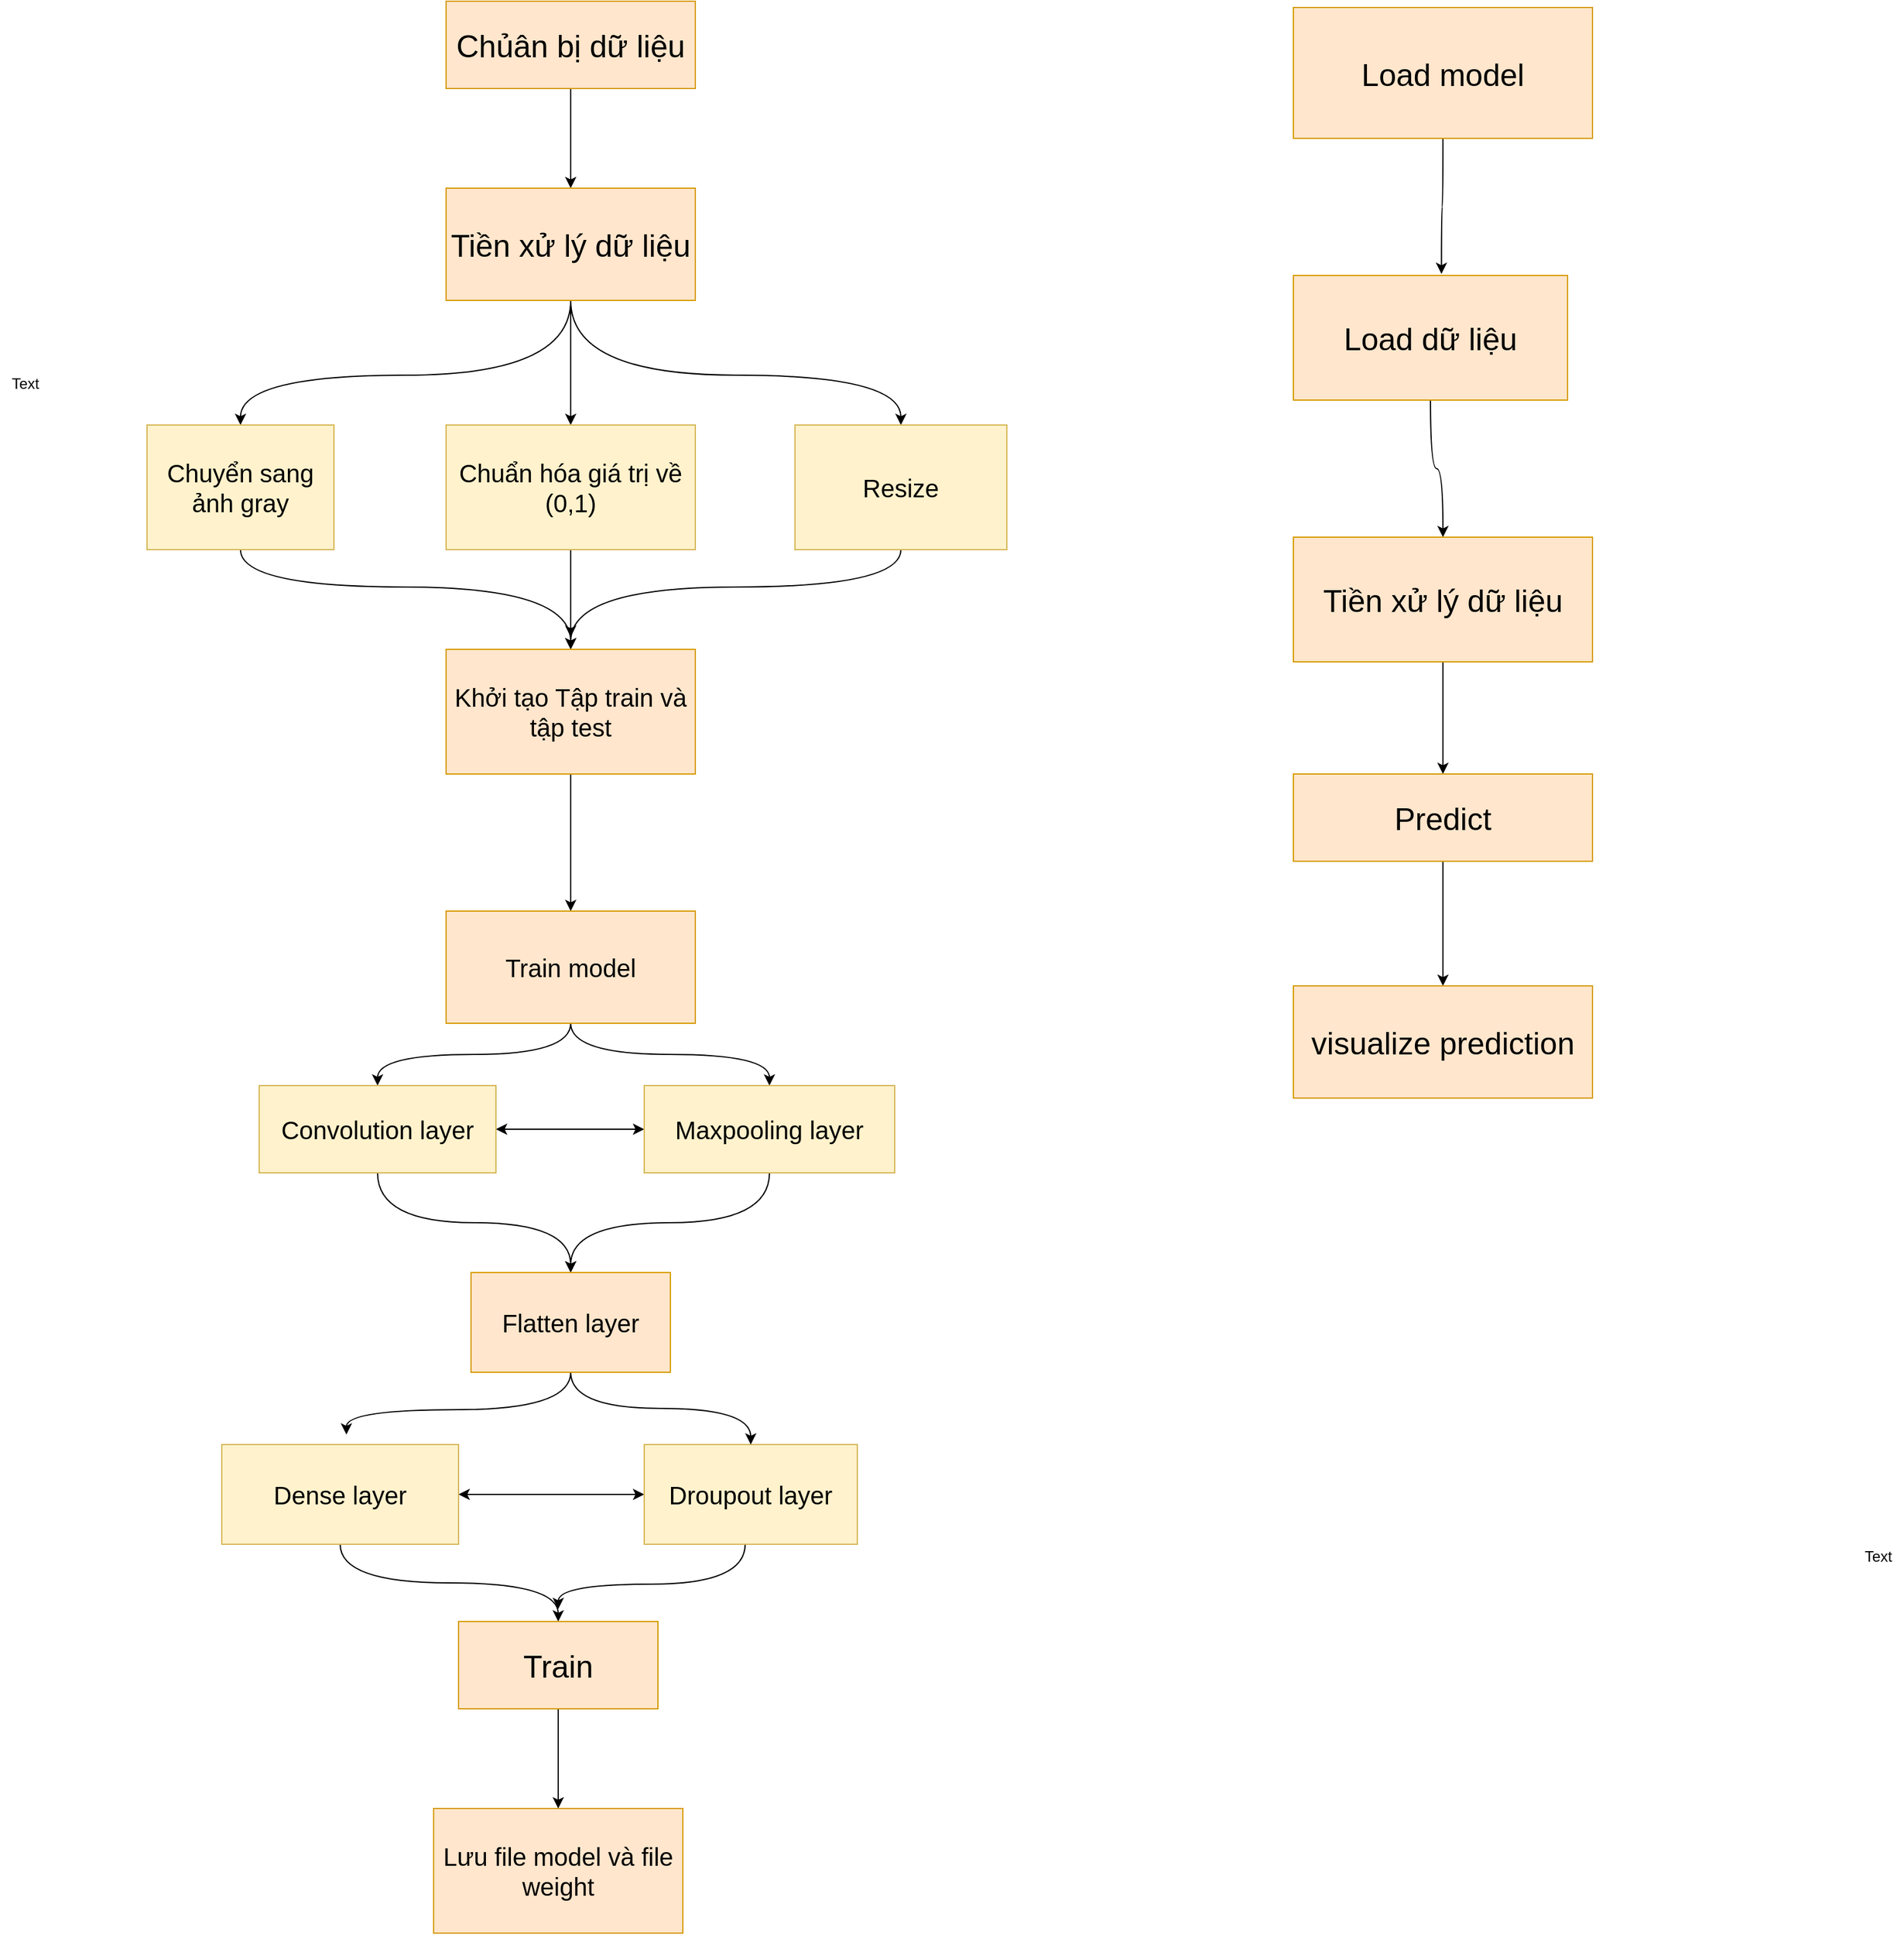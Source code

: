 <mxfile version="13.2.1" type="google"><diagram id="lMSHOiicgVN8JPmn0UeI" name="Page-1"><mxGraphModel dx="1953" dy="561" grid="1" gridSize="10" guides="1" tooltips="1" connect="1" arrows="1" fold="1" page="1" pageScale="1" pageWidth="827" pageHeight="1169" math="0" shadow="0"><root><mxCell id="0"/><mxCell id="1" parent="0"/><mxCell id="Hx71Nms2RVZTCGQK6bNL-11" style="edgeStyle=orthogonalEdgeStyle;rounded=0;orthogonalLoop=1;jettySize=auto;html=1;entryX=0.5;entryY=0;entryDx=0;entryDy=0;" edge="1" parent="1" source="Hx71Nms2RVZTCGQK6bNL-1" target="Hx71Nms2RVZTCGQK6bNL-2"><mxGeometry relative="1" as="geometry"/></mxCell><mxCell id="Hx71Nms2RVZTCGQK6bNL-1" value="&lt;font style=&quot;font-size: 25px&quot;&gt;Chủân bị dữ liệu&lt;/font&gt;" style="rounded=0;whiteSpace=wrap;html=1;fillColor=#ffe6cc;strokeColor=#d79b00;" vertex="1" parent="1"><mxGeometry x="280" y="20" width="200" height="70" as="geometry"/></mxCell><mxCell id="Hx71Nms2RVZTCGQK6bNL-12" style="edgeStyle=orthogonalEdgeStyle;rounded=0;orthogonalLoop=1;jettySize=auto;html=1;entryX=0.5;entryY=0;entryDx=0;entryDy=0;curved=1;" edge="1" parent="1" source="Hx71Nms2RVZTCGQK6bNL-2" target="Hx71Nms2RVZTCGQK6bNL-5"><mxGeometry relative="1" as="geometry"><Array as="points"><mxPoint x="380" y="320"/><mxPoint x="115" y="320"/></Array></mxGeometry></mxCell><mxCell id="Hx71Nms2RVZTCGQK6bNL-13" style="edgeStyle=orthogonalEdgeStyle;rounded=0;orthogonalLoop=1;jettySize=auto;html=1;entryX=0.5;entryY=0;entryDx=0;entryDy=0;" edge="1" parent="1" source="Hx71Nms2RVZTCGQK6bNL-2" target="Hx71Nms2RVZTCGQK6bNL-6"><mxGeometry relative="1" as="geometry"/></mxCell><mxCell id="Hx71Nms2RVZTCGQK6bNL-15" style="edgeStyle=orthogonalEdgeStyle;curved=1;rounded=0;orthogonalLoop=1;jettySize=auto;html=1;" edge="1" parent="1" source="Hx71Nms2RVZTCGQK6bNL-2" target="Hx71Nms2RVZTCGQK6bNL-7"><mxGeometry relative="1" as="geometry"><Array as="points"><mxPoint x="380" y="320"/><mxPoint x="645" y="320"/></Array></mxGeometry></mxCell><mxCell id="Hx71Nms2RVZTCGQK6bNL-2" value="&lt;font style=&quot;font-size: 25px&quot;&gt;Tiền xử lý dữ liệu&lt;/font&gt;" style="rounded=0;whiteSpace=wrap;html=1;fillColor=#ffe6cc;strokeColor=#d79b00;" vertex="1" parent="1"><mxGeometry x="280" y="170" width="200" height="90" as="geometry"/></mxCell><mxCell id="Hx71Nms2RVZTCGQK6bNL-16" style="edgeStyle=orthogonalEdgeStyle;curved=1;rounded=0;orthogonalLoop=1;jettySize=auto;html=1;entryX=0.5;entryY=0;entryDx=0;entryDy=0;" edge="1" parent="1" source="Hx71Nms2RVZTCGQK6bNL-5" target="Hx71Nms2RVZTCGQK6bNL-8"><mxGeometry relative="1" as="geometry"><Array as="points"><mxPoint x="115" y="490"/><mxPoint x="380" y="490"/></Array></mxGeometry></mxCell><mxCell id="Hx71Nms2RVZTCGQK6bNL-5" value="&lt;font style=&quot;font-size: 20px&quot;&gt;Chuyển sang ảnh gray&lt;/font&gt;" style="rounded=0;whiteSpace=wrap;html=1;fillColor=#fff2cc;strokeColor=#d6b656;" vertex="1" parent="1"><mxGeometry x="40" y="360" width="150" height="100" as="geometry"/></mxCell><mxCell id="Hx71Nms2RVZTCGQK6bNL-18" style="edgeStyle=orthogonalEdgeStyle;curved=1;rounded=0;orthogonalLoop=1;jettySize=auto;html=1;" edge="1" parent="1" source="Hx71Nms2RVZTCGQK6bNL-6"><mxGeometry relative="1" as="geometry"><mxPoint x="380" y="530" as="targetPoint"/></mxGeometry></mxCell><mxCell id="Hx71Nms2RVZTCGQK6bNL-6" value="&lt;font style=&quot;font-size: 20px&quot;&gt;Chuẩn hóa giá trị về (0,1)&lt;/font&gt;" style="rounded=0;whiteSpace=wrap;html=1;fillColor=#fff2cc;strokeColor=#d6b656;" vertex="1" parent="1"><mxGeometry x="280" y="360" width="200" height="100" as="geometry"/></mxCell><mxCell id="Hx71Nms2RVZTCGQK6bNL-17" style="edgeStyle=orthogonalEdgeStyle;curved=1;rounded=0;orthogonalLoop=1;jettySize=auto;html=1;" edge="1" parent="1" source="Hx71Nms2RVZTCGQK6bNL-7"><mxGeometry relative="1" as="geometry"><mxPoint x="380" y="540" as="targetPoint"/><Array as="points"><mxPoint x="645" y="490"/><mxPoint x="380" y="490"/></Array></mxGeometry></mxCell><mxCell id="Hx71Nms2RVZTCGQK6bNL-7" value="&lt;font style=&quot;font-size: 20px&quot;&gt;Resize&lt;/font&gt;" style="rounded=0;whiteSpace=wrap;html=1;fillColor=#fff2cc;strokeColor=#d6b656;" vertex="1" parent="1"><mxGeometry x="560" y="360" width="170" height="100" as="geometry"/></mxCell><mxCell id="Hx71Nms2RVZTCGQK6bNL-19" style="edgeStyle=orthogonalEdgeStyle;curved=1;rounded=0;orthogonalLoop=1;jettySize=auto;html=1;" edge="1" parent="1" source="Hx71Nms2RVZTCGQK6bNL-8" target="Hx71Nms2RVZTCGQK6bNL-9"><mxGeometry relative="1" as="geometry"/></mxCell><mxCell id="Hx71Nms2RVZTCGQK6bNL-8" value="&lt;font style=&quot;font-size: 20px&quot;&gt;Khởi tạo Tập train và tập test&lt;/font&gt;" style="rounded=0;whiteSpace=wrap;html=1;fillColor=#ffe6cc;strokeColor=#d79b00;" vertex="1" parent="1"><mxGeometry x="280" y="540" width="200" height="100" as="geometry"/></mxCell><mxCell id="Hx71Nms2RVZTCGQK6bNL-41" style="edgeStyle=orthogonalEdgeStyle;curved=1;rounded=0;orthogonalLoop=1;jettySize=auto;html=1;entryX=0.5;entryY=0;entryDx=0;entryDy=0;" edge="1" parent="1" source="Hx71Nms2RVZTCGQK6bNL-9" target="Hx71Nms2RVZTCGQK6bNL-36"><mxGeometry relative="1" as="geometry"/></mxCell><mxCell id="Hx71Nms2RVZTCGQK6bNL-42" style="edgeStyle=orthogonalEdgeStyle;curved=1;rounded=0;orthogonalLoop=1;jettySize=auto;html=1;entryX=0.5;entryY=0;entryDx=0;entryDy=0;" edge="1" parent="1" source="Hx71Nms2RVZTCGQK6bNL-9" target="Hx71Nms2RVZTCGQK6bNL-37"><mxGeometry relative="1" as="geometry"/></mxCell><mxCell id="Hx71Nms2RVZTCGQK6bNL-9" value="&lt;font style=&quot;font-size: 20px&quot;&gt;Train model&lt;/font&gt;" style="rounded=0;whiteSpace=wrap;html=1;fillColor=#ffe6cc;strokeColor=#d79b00;" vertex="1" parent="1"><mxGeometry x="280" y="750" width="200" height="90" as="geometry"/></mxCell><mxCell id="Hx71Nms2RVZTCGQK6bNL-10" value="&lt;font style=&quot;font-size: 20px&quot;&gt;Lưu file model và file weight&lt;/font&gt;" style="rounded=0;whiteSpace=wrap;html=1;fillColor=#ffe6cc;strokeColor=#d79b00;" vertex="1" parent="1"><mxGeometry x="270" y="1470" width="200" height="100" as="geometry"/></mxCell><mxCell id="Hx71Nms2RVZTCGQK6bNL-20" value="Text" style="text;html=1;align=center;verticalAlign=middle;resizable=0;points=[];autosize=1;" vertex="1" parent="1"><mxGeometry x="439" y="1172" width="40" height="20" as="geometry"/></mxCell><mxCell id="Hx71Nms2RVZTCGQK6bNL-23" value="Text" style="text;html=1;align=center;verticalAlign=middle;resizable=0;points=[];autosize=1;" vertex="1" parent="1"><mxGeometry x="1409" y="1258" width="40" height="20" as="geometry"/></mxCell><mxCell id="Hx71Nms2RVZTCGQK6bNL-30" style="edgeStyle=orthogonalEdgeStyle;curved=1;rounded=0;orthogonalLoop=1;jettySize=auto;html=1;entryX=0.54;entryY=-0.012;entryDx=0;entryDy=0;entryPerimeter=0;" edge="1" parent="1" source="Hx71Nms2RVZTCGQK6bNL-24" target="Hx71Nms2RVZTCGQK6bNL-25"><mxGeometry relative="1" as="geometry"/></mxCell><mxCell id="Hx71Nms2RVZTCGQK6bNL-24" value="&lt;font style=&quot;font-size: 25px&quot;&gt;Load model&lt;/font&gt;" style="rounded=0;whiteSpace=wrap;html=1;fillColor=#ffe6cc;strokeColor=#d79b00;" vertex="1" parent="1"><mxGeometry x="960" y="25" width="240" height="105" as="geometry"/></mxCell><mxCell id="Hx71Nms2RVZTCGQK6bNL-31" style="edgeStyle=orthogonalEdgeStyle;curved=1;rounded=0;orthogonalLoop=1;jettySize=auto;html=1;" edge="1" parent="1" source="Hx71Nms2RVZTCGQK6bNL-25" target="Hx71Nms2RVZTCGQK6bNL-26"><mxGeometry relative="1" as="geometry"/></mxCell><mxCell id="Hx71Nms2RVZTCGQK6bNL-25" value="&lt;font style=&quot;font-size: 25px&quot;&gt;Load dữ liệu&lt;/font&gt;" style="rounded=0;whiteSpace=wrap;html=1;fillColor=#ffe6cc;strokeColor=#d79b00;" vertex="1" parent="1"><mxGeometry x="960" y="240" width="220" height="100" as="geometry"/></mxCell><mxCell id="Hx71Nms2RVZTCGQK6bNL-32" style="edgeStyle=orthogonalEdgeStyle;curved=1;rounded=0;orthogonalLoop=1;jettySize=auto;html=1;exitX=0.5;exitY=1;exitDx=0;exitDy=0;" edge="1" parent="1" source="Hx71Nms2RVZTCGQK6bNL-26" target="Hx71Nms2RVZTCGQK6bNL-28"><mxGeometry relative="1" as="geometry"/></mxCell><mxCell id="Hx71Nms2RVZTCGQK6bNL-26" value="&lt;font style=&quot;font-size: 25px&quot;&gt;Tiền xử lý dữ liệu&lt;/font&gt;" style="rounded=0;whiteSpace=wrap;html=1;fillColor=#ffe6cc;strokeColor=#d79b00;" vertex="1" parent="1"><mxGeometry x="960" y="450" width="240" height="100" as="geometry"/></mxCell><mxCell id="Hx71Nms2RVZTCGQK6bNL-33" style="edgeStyle=orthogonalEdgeStyle;curved=1;rounded=0;orthogonalLoop=1;jettySize=auto;html=1;entryX=0.5;entryY=0;entryDx=0;entryDy=0;" edge="1" parent="1" source="Hx71Nms2RVZTCGQK6bNL-28" target="Hx71Nms2RVZTCGQK6bNL-29"><mxGeometry relative="1" as="geometry"/></mxCell><mxCell id="Hx71Nms2RVZTCGQK6bNL-28" value="&lt;font style=&quot;font-size: 25px&quot;&gt;Predict&lt;/font&gt;" style="rounded=0;whiteSpace=wrap;html=1;fillColor=#ffe6cc;strokeColor=#d79b00;" vertex="1" parent="1"><mxGeometry x="960" y="640" width="240" height="70" as="geometry"/></mxCell><mxCell id="Hx71Nms2RVZTCGQK6bNL-29" value="&lt;font style=&quot;font-size: 25px&quot;&gt;visualize prediction&lt;/font&gt;" style="rounded=0;whiteSpace=wrap;html=1;fillColor=#ffe6cc;strokeColor=#d79b00;" vertex="1" parent="1"><mxGeometry x="960" y="810" width="240" height="90" as="geometry"/></mxCell><mxCell id="Hx71Nms2RVZTCGQK6bNL-34" value="Text" style="text;html=1;align=center;verticalAlign=middle;resizable=0;points=[];autosize=1;" vertex="1" parent="1"><mxGeometry x="-78" y="317" width="40" height="20" as="geometry"/></mxCell><mxCell id="Hx71Nms2RVZTCGQK6bNL-43" style="edgeStyle=orthogonalEdgeStyle;curved=1;rounded=0;orthogonalLoop=1;jettySize=auto;html=1;entryX=0;entryY=0.5;entryDx=0;entryDy=0;startArrow=classic;startFill=1;" edge="1" parent="1" source="Hx71Nms2RVZTCGQK6bNL-36" target="Hx71Nms2RVZTCGQK6bNL-37"><mxGeometry relative="1" as="geometry"/></mxCell><mxCell id="Hx71Nms2RVZTCGQK6bNL-46" style="edgeStyle=orthogonalEdgeStyle;curved=1;rounded=0;orthogonalLoop=1;jettySize=auto;html=1;" edge="1" parent="1" source="Hx71Nms2RVZTCGQK6bNL-36" target="Hx71Nms2RVZTCGQK6bNL-45"><mxGeometry relative="1" as="geometry"/></mxCell><mxCell id="Hx71Nms2RVZTCGQK6bNL-36" value="&lt;font style=&quot;font-size: 20px&quot;&gt;Convolution layer&lt;/font&gt;" style="rounded=0;whiteSpace=wrap;html=1;strokeWidth=1;fillColor=#fff2cc;strokeColor=#d6b656;" vertex="1" parent="1"><mxGeometry x="130" y="890" width="190" height="70" as="geometry"/></mxCell><mxCell id="Hx71Nms2RVZTCGQK6bNL-47" style="edgeStyle=orthogonalEdgeStyle;curved=1;rounded=0;orthogonalLoop=1;jettySize=auto;html=1;entryX=0.5;entryY=0;entryDx=0;entryDy=0;" edge="1" parent="1" source="Hx71Nms2RVZTCGQK6bNL-37" target="Hx71Nms2RVZTCGQK6bNL-45"><mxGeometry relative="1" as="geometry"/></mxCell><mxCell id="Hx71Nms2RVZTCGQK6bNL-37" value="&lt;font style=&quot;font-size: 20px&quot;&gt;Maxpooling layer&lt;/font&gt;" style="rounded=0;whiteSpace=wrap;html=1;strokeWidth=1;fillColor=#fff2cc;strokeColor=#d6b656;" vertex="1" parent="1"><mxGeometry x="439" y="890" width="201" height="70" as="geometry"/></mxCell><mxCell id="Hx71Nms2RVZTCGQK6bNL-50" style="edgeStyle=orthogonalEdgeStyle;curved=1;rounded=0;orthogonalLoop=1;jettySize=auto;html=1;entryX=0;entryY=0.5;entryDx=0;entryDy=0;startArrow=classic;startFill=1;" edge="1" parent="1" source="Hx71Nms2RVZTCGQK6bNL-39" target="Hx71Nms2RVZTCGQK6bNL-40"><mxGeometry relative="1" as="geometry"/></mxCell><mxCell id="Hx71Nms2RVZTCGQK6bNL-53" style="edgeStyle=orthogonalEdgeStyle;curved=1;rounded=0;orthogonalLoop=1;jettySize=auto;html=1;startArrow=none;startFill=0;" edge="1" parent="1" source="Hx71Nms2RVZTCGQK6bNL-39" target="Hx71Nms2RVZTCGQK6bNL-52"><mxGeometry relative="1" as="geometry"/></mxCell><mxCell id="Hx71Nms2RVZTCGQK6bNL-39" value="&lt;font style=&quot;font-size: 20px&quot;&gt;Dense layer&lt;/font&gt;" style="rounded=0;whiteSpace=wrap;html=1;strokeWidth=1;fillColor=#fff2cc;strokeColor=#d6b656;" vertex="1" parent="1"><mxGeometry x="100" y="1178" width="190" height="80" as="geometry"/></mxCell><mxCell id="Hx71Nms2RVZTCGQK6bNL-55" style="edgeStyle=orthogonalEdgeStyle;curved=1;rounded=0;orthogonalLoop=1;jettySize=auto;html=1;startArrow=none;startFill=0;" edge="1" parent="1" source="Hx71Nms2RVZTCGQK6bNL-40"><mxGeometry relative="1" as="geometry"><mxPoint x="370" y="1310" as="targetPoint"/><Array as="points"><mxPoint x="520" y="1290"/><mxPoint x="370" y="1290"/></Array></mxGeometry></mxCell><mxCell id="Hx71Nms2RVZTCGQK6bNL-40" value="&lt;font style=&quot;font-size: 20px&quot;&gt;Droupout layer&lt;/font&gt;" style="rounded=0;whiteSpace=wrap;html=1;strokeWidth=1;fillColor=#fff2cc;strokeColor=#d6b656;" vertex="1" parent="1"><mxGeometry x="439" y="1178" width="171" height="80" as="geometry"/></mxCell><mxCell id="Hx71Nms2RVZTCGQK6bNL-48" style="edgeStyle=orthogonalEdgeStyle;curved=1;rounded=0;orthogonalLoop=1;jettySize=auto;html=1;" edge="1" parent="1" source="Hx71Nms2RVZTCGQK6bNL-45"><mxGeometry relative="1" as="geometry"><mxPoint x="200" y="1170" as="targetPoint"/><Array as="points"><mxPoint x="380" y="1150"/><mxPoint x="200" y="1150"/></Array></mxGeometry></mxCell><mxCell id="Hx71Nms2RVZTCGQK6bNL-49" style="edgeStyle=orthogonalEdgeStyle;curved=1;rounded=0;orthogonalLoop=1;jettySize=auto;html=1;entryX=0.5;entryY=0;entryDx=0;entryDy=0;" edge="1" parent="1" source="Hx71Nms2RVZTCGQK6bNL-45" target="Hx71Nms2RVZTCGQK6bNL-40"><mxGeometry relative="1" as="geometry"/></mxCell><mxCell id="Hx71Nms2RVZTCGQK6bNL-45" value="&lt;font style=&quot;font-size: 20px&quot;&gt;Flatten layer&lt;/font&gt;" style="rounded=0;whiteSpace=wrap;html=1;strokeWidth=1;fillColor=#ffe6cc;strokeColor=#d79b00;" vertex="1" parent="1"><mxGeometry x="300" y="1040" width="160" height="80" as="geometry"/></mxCell><mxCell id="Hx71Nms2RVZTCGQK6bNL-56" style="edgeStyle=orthogonalEdgeStyle;curved=1;rounded=0;orthogonalLoop=1;jettySize=auto;html=1;entryX=0.5;entryY=0;entryDx=0;entryDy=0;startArrow=none;startFill=0;" edge="1" parent="1" source="Hx71Nms2RVZTCGQK6bNL-52" target="Hx71Nms2RVZTCGQK6bNL-10"><mxGeometry relative="1" as="geometry"/></mxCell><mxCell id="Hx71Nms2RVZTCGQK6bNL-52" value="&lt;font style=&quot;font-size: 25px&quot;&gt;Train&lt;/font&gt;" style="rounded=0;whiteSpace=wrap;html=1;strokeWidth=1;fillColor=#ffe6cc;strokeColor=#d79b00;" vertex="1" parent="1"><mxGeometry x="290" y="1320" width="160" height="70" as="geometry"/></mxCell></root></mxGraphModel></diagram></mxfile>